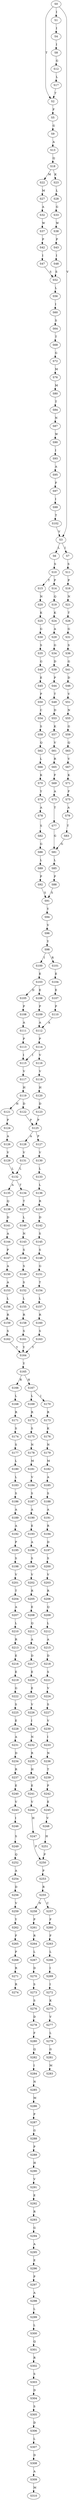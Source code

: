 strict digraph  {
	S0 -> S1 [ label = I ];
	S0 -> S2 [ label = T ];
	S0 -> S3 [ label = V ];
	S1 -> S4 [ label = I ];
	S2 -> S5 [ label = F ];
	S3 -> S6 [ label = L ];
	S3 -> S7 [ label = I ];
	S4 -> S8 [ label = I ];
	S5 -> S9 [ label = G ];
	S6 -> S10 [ label = S ];
	S7 -> S11 [ label = S ];
	S8 -> S12 [ label = G ];
	S9 -> S13 [ label = A ];
	S10 -> S14 [ label = P ];
	S10 -> S15 [ label = T ];
	S11 -> S16 [ label = P ];
	S12 -> S17 [ label = L ];
	S13 -> S18 [ label = Q ];
	S14 -> S19 [ label = Q ];
	S15 -> S20 [ label = N ];
	S16 -> S21 [ label = N ];
	S17 -> S2 [ label = T ];
	S18 -> S22 [ label = M ];
	S18 -> S23 [ label = K ];
	S19 -> S24 [ label = K ];
	S20 -> S25 [ label = K ];
	S21 -> S26 [ label = T ];
	S22 -> S27 [ label = M ];
	S23 -> S28 [ label = L ];
	S24 -> S29 [ label = A ];
	S25 -> S30 [ label = G ];
	S26 -> S31 [ label = G ];
	S27 -> S32 [ label = A ];
	S28 -> S33 [ label = G ];
	S29 -> S34 [ label = G ];
	S30 -> S35 [ label = S ];
	S31 -> S36 [ label = S ];
	S32 -> S37 [ label = W ];
	S33 -> S38 [ label = W ];
	S34 -> S39 [ label = D ];
	S35 -> S40 [ label = G ];
	S36 -> S41 [ label = G ];
	S37 -> S42 [ label = P ];
	S38 -> S43 [ label = P ];
	S39 -> S44 [ label = P ];
	S40 -> S45 [ label = E ];
	S41 -> S46 [ label = D ];
	S42 -> S47 [ label = I ];
	S43 -> S48 [ label = I ];
	S44 -> S49 [ label = T ];
	S45 -> S50 [ label = P ];
	S46 -> S51 [ label = V ];
	S47 -> S52 [ label = S ];
	S48 -> S52 [ label = S ];
	S49 -> S53 [ label = D ];
	S50 -> S54 [ label = C ];
	S51 -> S55 [ label = N ];
	S52 -> S56 [ label = L ];
	S53 -> S57 [ label = K ];
	S54 -> S58 [ label = S ];
	S55 -> S59 [ label = G ];
	S56 -> S60 [ label = I ];
	S57 -> S61 [ label = V ];
	S58 -> S62 [ label = Q ];
	S59 -> S63 [ label = Q ];
	S60 -> S64 [ label = S ];
	S61 -> S65 [ label = R ];
	S62 -> S66 [ label = L ];
	S63 -> S67 [ label = V ];
	S64 -> S68 [ label = T ];
	S65 -> S69 [ label = F ];
	S66 -> S70 [ label = K ];
	S67 -> S71 [ label = K ];
	S68 -> S72 [ label = G ];
	S69 -> S73 [ label = A ];
	S70 -> S74 [ label = Y ];
	S71 -> S75 [ label = F ];
	S72 -> S76 [ label = M ];
	S73 -> S77 [ label = T ];
	S74 -> S78 [ label = A ];
	S75 -> S79 [ label = A ];
	S76 -> S80 [ label = M ];
	S77 -> S81 [ label = G ];
	S78 -> S82 [ label = S ];
	S79 -> S83 [ label = T ];
	S80 -> S84 [ label = T ];
	S81 -> S85 [ label = L ];
	S82 -> S86 [ label = G ];
	S83 -> S81 [ label = G ];
	S84 -> S87 [ label = N ];
	S85 -> S88 [ label = P ];
	S86 -> S89 [ label = L ];
	S87 -> S90 [ label = W ];
	S88 -> S91 [ label = S ];
	S89 -> S92 [ label = P ];
	S90 -> S93 [ label = I ];
	S91 -> S94 [ label = Y ];
	S92 -> S91 [ label = S ];
	S93 -> S95 [ label = A ];
	S94 -> S96 [ label = V ];
	S95 -> S97 [ label = F ];
	S96 -> S98 [ label = Y ];
	S97 -> S99 [ label = I ];
	S98 -> S100 [ label = I ];
	S98 -> S101 [ label = R ];
	S99 -> S102 [ label = T ];
	S100 -> S103 [ label = E ];
	S101 -> S104 [ label = E ];
	S102 -> S3 [ label = V ];
	S103 -> S105 [ label = D ];
	S103 -> S106 [ label = E ];
	S104 -> S107 [ label = E ];
	S105 -> S108 [ label = P ];
	S106 -> S109 [ label = P ];
	S107 -> S110 [ label = P ];
	S108 -> S111 [ label = A ];
	S109 -> S112 [ label = A ];
	S110 -> S112 [ label = A ];
	S111 -> S113 [ label = P ];
	S112 -> S114 [ label = P ];
	S113 -> S115 [ label = I ];
	S114 -> S115 [ label = I ];
	S114 -> S116 [ label = V ];
	S115 -> S117 [ label = V ];
	S116 -> S118 [ label = V ];
	S117 -> S119 [ label = H ];
	S118 -> S120 [ label = H ];
	S119 -> S121 [ label = H ];
	S119 -> S122 [ label = D ];
	S120 -> S123 [ label = D ];
	S121 -> S124 [ label = P ];
	S122 -> S125 [ label = P ];
	S123 -> S125 [ label = P ];
	S124 -> S126 [ label = A ];
	S125 -> S127 [ label = P ];
	S125 -> S128 [ label = A ];
	S126 -> S129 [ label = V ];
	S127 -> S130 [ label = V ];
	S128 -> S131 [ label = V ];
	S129 -> S132 [ label = L ];
	S130 -> S133 [ label = L ];
	S131 -> S132 [ label = L ];
	S132 -> S134 [ label = T ];
	S132 -> S135 [ label = A ];
	S133 -> S136 [ label = L ];
	S134 -> S137 [ label = T ];
	S135 -> S138 [ label = Q ];
	S136 -> S139 [ label = R ];
	S137 -> S140 [ label = L ];
	S138 -> S141 [ label = D ];
	S139 -> S142 [ label = D ];
	S140 -> S143 [ label = N ];
	S141 -> S144 [ label = A ];
	S142 -> S145 [ label = S ];
	S143 -> S146 [ label = S ];
	S144 -> S147 [ label = P ];
	S145 -> S148 [ label = S ];
	S146 -> S149 [ label = S ];
	S147 -> S150 [ label = A ];
	S148 -> S151 [ label = G ];
	S149 -> S152 [ label = S ];
	S150 -> S153 [ label = A ];
	S151 -> S154 [ label = T ];
	S152 -> S155 [ label = L ];
	S153 -> S156 [ label = L ];
	S154 -> S157 [ label = L ];
	S155 -> S158 [ label = R ];
	S156 -> S159 [ label = R ];
	S157 -> S160 [ label = R ];
	S158 -> S161 [ label = S ];
	S159 -> S162 [ label = S ];
	S160 -> S163 [ label = S ];
	S161 -> S164 [ label = Y ];
	S162 -> S164 [ label = Y ];
	S163 -> S164 [ label = Y ];
	S164 -> S165 [ label = Y ];
	S165 -> S166 [ label = R ];
	S165 -> S167 [ label = H ];
	S166 -> S168 [ label = L ];
	S167 -> S169 [ label = L ];
	S167 -> S170 [ label = I ];
	S168 -> S171 [ label = R ];
	S169 -> S172 [ label = R ];
	S170 -> S173 [ label = R ];
	S171 -> S174 [ label = S ];
	S172 -> S175 [ label = S ];
	S173 -> S176 [ label = K ];
	S174 -> S177 [ label = S ];
	S175 -> S178 [ label = N ];
	S176 -> S179 [ label = N ];
	S177 -> S180 [ label = L ];
	S178 -> S181 [ label = M ];
	S179 -> S182 [ label = M ];
	S180 -> S183 [ label = L ];
	S181 -> S184 [ label = V ];
	S182 -> S185 [ label = A ];
	S183 -> S186 [ label = S ];
	S184 -> S187 [ label = S ];
	S185 -> S188 [ label = S ];
	S186 -> S189 [ label = A ];
	S187 -> S190 [ label = A ];
	S188 -> S191 [ label = A ];
	S189 -> S192 [ label = A ];
	S190 -> S193 [ label = E ];
	S191 -> S194 [ label = R ];
	S192 -> S195 [ label = P ];
	S193 -> S196 [ label = A ];
	S194 -> S197 [ label = D ];
	S195 -> S198 [ label = S ];
	S196 -> S199 [ label = S ];
	S197 -> S200 [ label = S ];
	S198 -> S201 [ label = V ];
	S199 -> S202 [ label = V ];
	S200 -> S203 [ label = V ];
	S201 -> S204 [ label = T ];
	S202 -> S205 [ label = R ];
	S203 -> S206 [ label = R ];
	S204 -> S207 [ label = A ];
	S205 -> S208 [ label = E ];
	S206 -> S209 [ label = Q ];
	S207 -> S210 [ label = L ];
	S208 -> S211 [ label = Q ];
	S209 -> S212 [ label = L ];
	S210 -> S213 [ label = R ];
	S211 -> S214 [ label = A ];
	S212 -> S215 [ label = A ];
	S213 -> S216 [ label = E ];
	S214 -> S217 [ label = D ];
	S215 -> S218 [ label = D ];
	S216 -> S219 [ label = E ];
	S217 -> S220 [ label = E ];
	S218 -> S221 [ label = S ];
	S219 -> S222 [ label = G ];
	S220 -> S223 [ label = E ];
	S221 -> S224 [ label = V ];
	S222 -> S225 [ label = S ];
	S223 -> S226 [ label = V ];
	S224 -> S227 [ label = S ];
	S225 -> S228 [ label = E ];
	S226 -> S229 [ label = I ];
	S227 -> S230 [ label = V ];
	S228 -> S231 [ label = A ];
	S229 -> S232 [ label = N ];
	S230 -> S233 [ label = I ];
	S231 -> S234 [ label = D ];
	S232 -> S235 [ label = R ];
	S233 -> S236 [ label = N ];
	S234 -> S237 [ label = R ];
	S235 -> S238 [ label = H ];
	S236 -> S239 [ label = T ];
	S237 -> S240 [ label = E ];
	S238 -> S241 [ label = E ];
	S239 -> S242 [ label = P ];
	S240 -> S243 [ label = V ];
	S241 -> S244 [ label = V ];
	S242 -> S245 [ label = E ];
	S243 -> S246 [ label = I ];
	S244 -> S247 [ label = H ];
	S245 -> S248 [ label = V ];
	S246 -> S249 [ label = S ];
	S247 -> S250 [ label = F ];
	S248 -> S251 [ label = H ];
	S249 -> S252 [ label = Q ];
	S250 -> S253 [ label = P ];
	S251 -> S250 [ label = F ];
	S252 -> S254 [ label = A ];
	S253 -> S255 [ label = R ];
	S254 -> S256 [ label = D ];
	S255 -> S257 [ label = C ];
	S255 -> S258 [ label = N ];
	S256 -> S259 [ label = V ];
	S257 -> S260 [ label = F ];
	S258 -> S261 [ label = P ];
	S259 -> S262 [ label = Y ];
	S260 -> S263 [ label = F ];
	S261 -> S264 [ label = R ];
	S262 -> S265 [ label = F ];
	S263 -> S266 [ label = L ];
	S264 -> S267 [ label = L ];
	S265 -> S268 [ label = P ];
	S266 -> S269 [ label = I ];
	S267 -> S270 [ label = D ];
	S268 -> S271 [ label = R ];
	S269 -> S272 [ label = I ];
	S270 -> S273 [ label = S ];
	S271 -> S274 [ label = R ];
	S272 -> S275 [ label = K ];
	S273 -> S276 [ label = S ];
	S275 -> S277 [ label = V ];
	S276 -> S278 [ label = D ];
	S277 -> S279 [ label = L ];
	S278 -> S280 [ label = F ];
	S279 -> S281 [ label = G ];
	S280 -> S282 [ label = Q ];
	S281 -> S283 [ label = M ];
	S282 -> S284 [ label = I ];
	S284 -> S285 [ label = N ];
	S285 -> S286 [ label = M ];
	S286 -> S287 [ label = P ];
	S287 -> S288 [ label = G ];
	S288 -> S289 [ label = P ];
	S289 -> S290 [ label = H ];
	S290 -> S291 [ label = V ];
	S291 -> S292 [ label = E ];
	S292 -> S293 [ label = R ];
	S293 -> S294 [ label = G ];
	S294 -> S295 [ label = A ];
	S295 -> S296 [ label = E ];
	S296 -> S297 [ label = P ];
	S297 -> S298 [ label = A ];
	S298 -> S299 [ label = L ];
	S299 -> S300 [ label = L ];
	S300 -> S301 [ label = Q ];
	S301 -> S302 [ label = R ];
	S302 -> S303 [ label = S ];
	S303 -> S304 [ label = D ];
	S304 -> S305 [ label = S ];
	S305 -> S306 [ label = D ];
	S306 -> S307 [ label = L ];
	S307 -> S308 [ label = D ];
	S308 -> S309 [ label = A ];
	S309 -> S310 [ label = M ];
}
